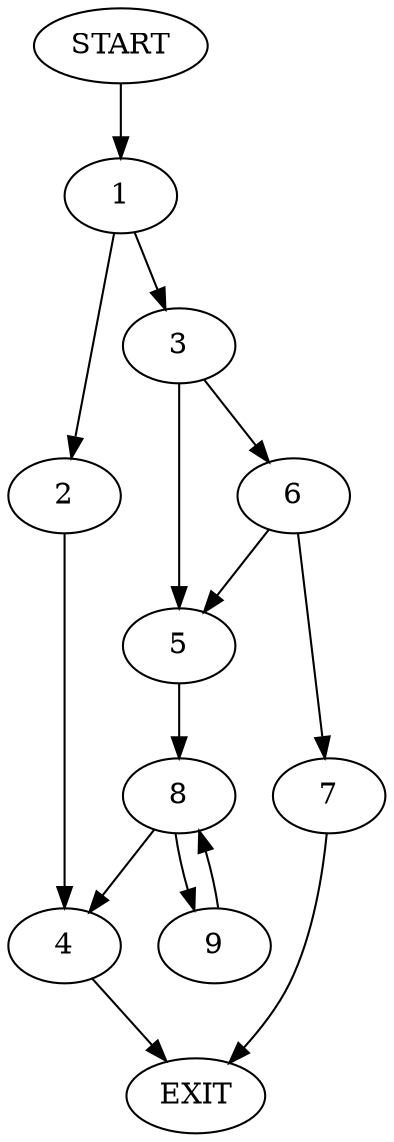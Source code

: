 digraph {
0 [label="START"]
10 [label="EXIT"]
0 -> 1
1 -> 2
1 -> 3
2 -> 4
3 -> 5
3 -> 6
4 -> 10
6 -> 7
6 -> 5
5 -> 8
7 -> 10
8 -> 9
8 -> 4
9 -> 8
}
